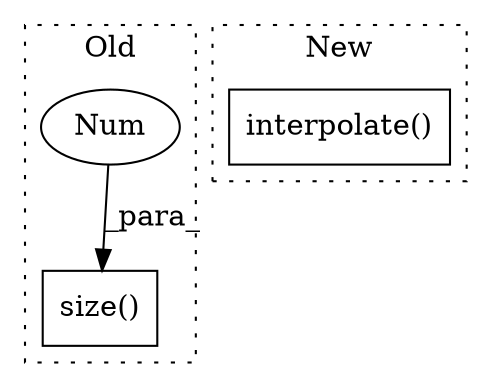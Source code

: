 digraph G {
subgraph cluster0 {
1 [label="size()" a="75" s="1493,1501" l="7,1" shape="box"];
3 [label="Num" a="76" s="1500" l="1" shape="ellipse"];
label = "Old";
style="dotted";
}
subgraph cluster1 {
2 [label="interpolate()" a="75" s="2151,2182" l="14,39" shape="box"];
label = "New";
style="dotted";
}
3 -> 1 [label="_para_"];
}